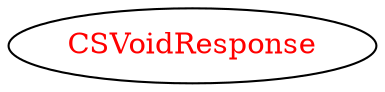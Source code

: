 digraph dependencyGraph {
 concentrate=true;
 ranksep="2.0";
 rankdir="LR"; 
 splines="ortho";
"CSVoidResponse" [fontcolor="red"];
}